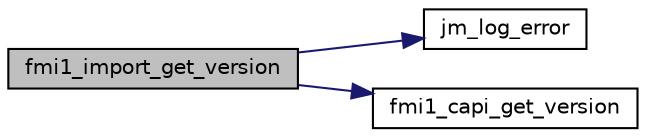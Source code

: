digraph "fmi1_import_get_version"
{
  edge [fontname="Helvetica",fontsize="10",labelfontname="Helvetica",labelfontsize="10"];
  node [fontname="Helvetica",fontsize="10",shape=record];
  rankdir="LR";
  Node16 [label="fmi1_import_get_version",height=0.2,width=0.4,color="black", fillcolor="grey75", style="filled", fontcolor="black"];
  Node16 -> Node17 [color="midnightblue",fontsize="10",style="solid",fontname="Helvetica"];
  Node17 [label="jm_log_error",height=0.2,width=0.4,color="black", fillcolor="white", style="filled",URL="$d6/dac/group__jm__callbacks.html#gada5096ac90f8adc61a90b76597c4ae05",tooltip="Send a error message to the logger function. See jm_log() for details. "];
  Node16 -> Node18 [color="midnightblue",fontsize="10",style="solid",fontname="Helvetica"];
  Node18 [label="fmi1_capi_get_version",height=0.2,width=0.4,color="black", fillcolor="white", style="filled",URL="$d6/dc4/group__fmi1__capi__common.html#ga82084ba9944bd4953e0b3c903052ecf1",tooltip="Calls the FMI function fmiGetVersion() "];
}
